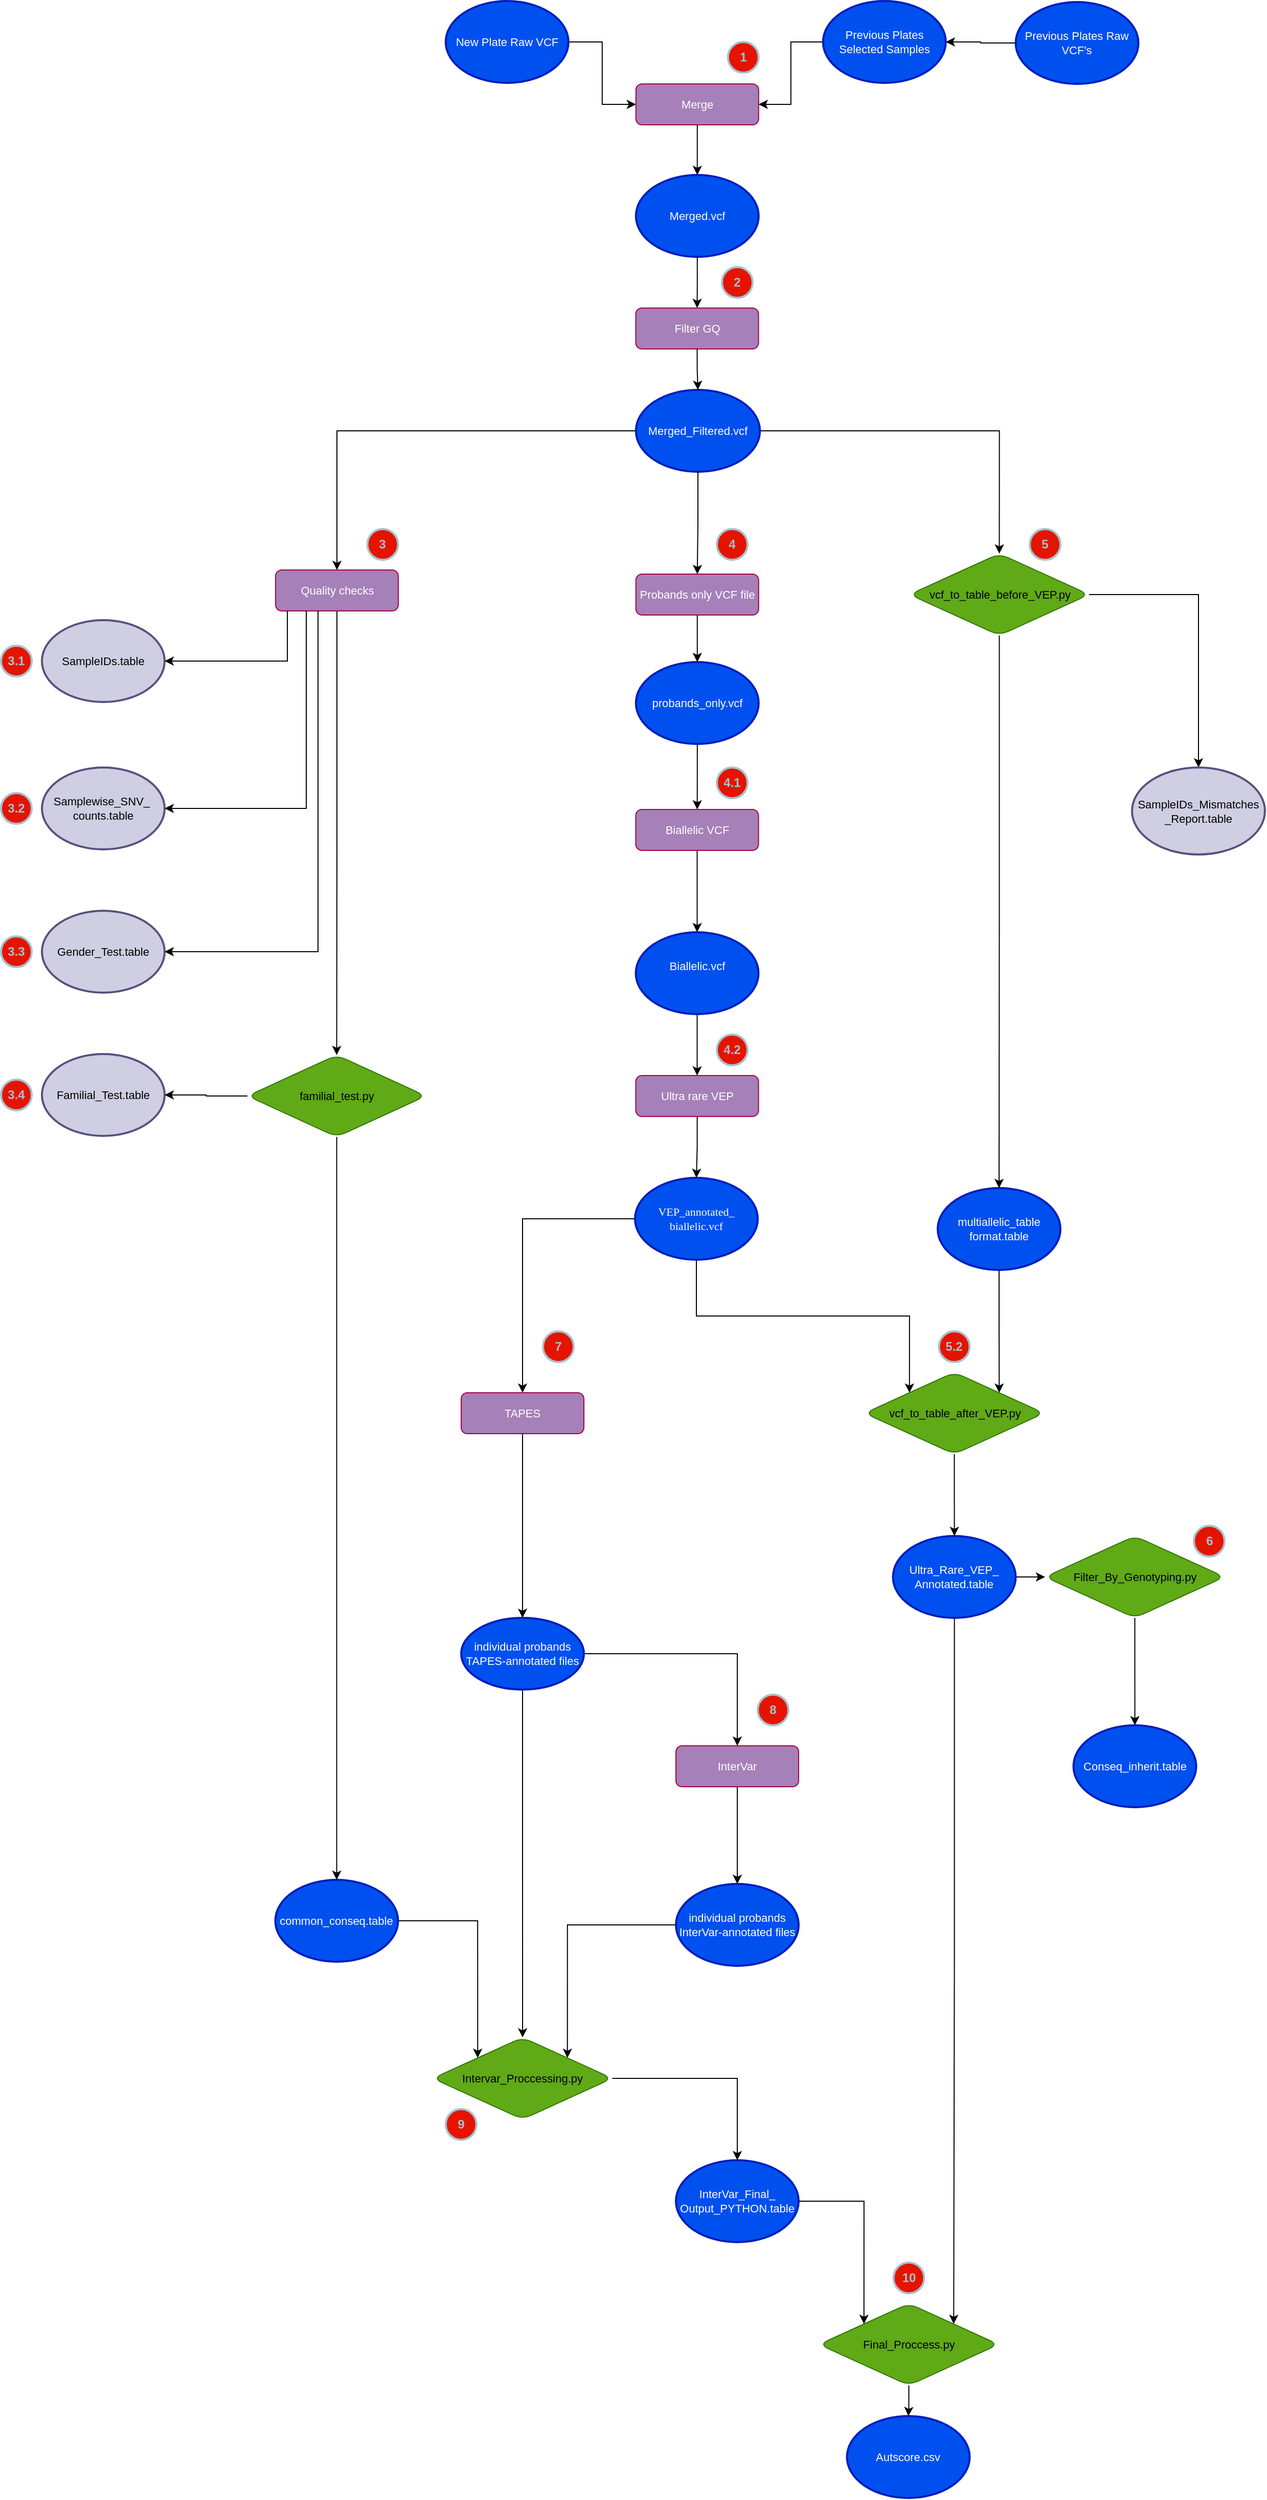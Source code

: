 <mxfile version="24.7.17">
  <diagram id="C5RBs43oDa-KdzZeNtuy" name="Page-1">
    <mxGraphModel dx="2049" dy="3404" grid="1" gridSize="10" guides="1" tooltips="1" connect="1" arrows="1" fold="1" page="1" pageScale="1" pageWidth="827" pageHeight="1169" math="0" shadow="0">
      <root>
        <mxCell id="WIyWlLk6GJQsqaUBKTNV-0" />
        <mxCell id="WIyWlLk6GJQsqaUBKTNV-1" parent="WIyWlLk6GJQsqaUBKTNV-0" />
        <mxCell id="WIyWlLk6GJQsqaUBKTNV-4" value="Yes" style="rounded=0;html=1;jettySize=auto;orthogonalLoop=1;fontSize=11;endArrow=block;endFill=0;endSize=8;strokeWidth=1;shadow=0;labelBackgroundColor=none;edgeStyle=orthogonalEdgeStyle;" parent="WIyWlLk6GJQsqaUBKTNV-1" source="WIyWlLk6GJQsqaUBKTNV-6" edge="1">
          <mxGeometry y="20" relative="1" as="geometry">
            <mxPoint as="offset" />
            <mxPoint x="150" y="290" as="targetPoint" />
          </mxGeometry>
        </mxCell>
        <mxCell id="uwqtbSZyK-Xc3kBq9y_a-36" style="edgeStyle=orthogonalEdgeStyle;rounded=0;orthogonalLoop=1;jettySize=auto;html=1;exitX=0.5;exitY=1;exitDx=0;exitDy=0;" edge="1" parent="WIyWlLk6GJQsqaUBKTNV-1" source="WIyWlLk6GJQsqaUBKTNV-7" target="uwqtbSZyK-Xc3kBq9y_a-23">
          <mxGeometry relative="1" as="geometry" />
        </mxCell>
        <mxCell id="WIyWlLk6GJQsqaUBKTNV-7" value="Merge" style="rounded=1;whiteSpace=wrap;html=1;fontSize=11;glass=0;strokeWidth=1;shadow=0;labelBackgroundColor=none;labelBorderColor=none;fillColor=#A680B8;fontColor=#ffffff;strokeColor=#A50040;" parent="WIyWlLk6GJQsqaUBKTNV-1" vertex="1">
          <mxGeometry x="850.88" y="-2189" width="120" height="40" as="geometry" />
        </mxCell>
        <mxCell id="WIyWlLk6GJQsqaUBKTNV-9" value="Yes" style="edgeStyle=orthogonalEdgeStyle;rounded=0;html=1;jettySize=auto;orthogonalLoop=1;fontSize=11;endArrow=block;endFill=0;endSize=8;strokeWidth=1;shadow=0;labelBackgroundColor=none;" parent="WIyWlLk6GJQsqaUBKTNV-1" source="WIyWlLk6GJQsqaUBKTNV-10" edge="1">
          <mxGeometry y="10" relative="1" as="geometry">
            <mxPoint as="offset" />
            <mxPoint x="80" y="360" as="targetPoint" />
            <Array as="points">
              <mxPoint x="150" y="390" />
              <mxPoint x="80" y="390" />
            </Array>
          </mxGeometry>
        </mxCell>
        <mxCell id="uwqtbSZyK-Xc3kBq9y_a-123" style="edgeStyle=orthogonalEdgeStyle;rounded=0;orthogonalLoop=1;jettySize=auto;html=1;exitX=0.5;exitY=1;exitDx=0;exitDy=0;exitPerimeter=0;entryX=0;entryY=0;entryDx=0;entryDy=0;" edge="1" parent="WIyWlLk6GJQsqaUBKTNV-1" source="uwqtbSZyK-Xc3kBq9y_a-12" target="uwqtbSZyK-Xc3kBq9y_a-79">
          <mxGeometry relative="1" as="geometry" />
        </mxCell>
        <mxCell id="uwqtbSZyK-Xc3kBq9y_a-147" style="edgeStyle=orthogonalEdgeStyle;rounded=0;orthogonalLoop=1;jettySize=auto;html=1;exitX=0;exitY=0.5;exitDx=0;exitDy=0;exitPerimeter=0;" edge="1" parent="WIyWlLk6GJQsqaUBKTNV-1" source="uwqtbSZyK-Xc3kBq9y_a-12" target="uwqtbSZyK-Xc3kBq9y_a-146">
          <mxGeometry relative="1" as="geometry" />
        </mxCell>
        <mxCell id="uwqtbSZyK-Xc3kBq9y_a-12" value="&lt;span style=&quot;font-family: Aptos; white-space-collapse: preserve;&quot;&gt;&lt;font style=&quot;font-size: 11px;&quot;&gt;VEP_annotated_&lt;/font&gt;&lt;/span&gt;&lt;div&gt;&lt;span style=&quot;font-family: Aptos; white-space-collapse: preserve; background-color: initial;&quot;&gt;biallelic.vcf&lt;/span&gt;&lt;/div&gt;" style="strokeWidth=2;html=1;shape=mxgraph.flowchart.start_1;whiteSpace=wrap;fillColor=#0050ef;strokeColor=#001DBC;fillStyle=solid;fontColor=#ffffff;fontSize=11;" vertex="1" parent="WIyWlLk6GJQsqaUBKTNV-1">
          <mxGeometry x="850" y="-1120" width="120" height="80" as="geometry" />
        </mxCell>
        <mxCell id="uwqtbSZyK-Xc3kBq9y_a-90" value="" style="edgeStyle=orthogonalEdgeStyle;rounded=0;orthogonalLoop=1;jettySize=auto;html=1;" edge="1" parent="WIyWlLk6GJQsqaUBKTNV-1" source="uwqtbSZyK-Xc3kBq9y_a-15" target="uwqtbSZyK-Xc3kBq9y_a-88">
          <mxGeometry relative="1" as="geometry" />
        </mxCell>
        <mxCell id="uwqtbSZyK-Xc3kBq9y_a-210" style="edgeStyle=orthogonalEdgeStyle;rounded=0;orthogonalLoop=1;jettySize=auto;html=1;entryX=1;entryY=0;entryDx=0;entryDy=0;" edge="1" parent="WIyWlLk6GJQsqaUBKTNV-1" source="uwqtbSZyK-Xc3kBq9y_a-15" target="uwqtbSZyK-Xc3kBq9y_a-184">
          <mxGeometry relative="1" as="geometry" />
        </mxCell>
        <mxCell id="uwqtbSZyK-Xc3kBq9y_a-15" value="Ultra_Rare_VEP_&lt;div&gt;Annotated.table&lt;/div&gt;" style="strokeWidth=2;html=1;shape=mxgraph.flowchart.start_1;whiteSpace=wrap;fillColor=#0050ef;strokeColor=#001DBC;fillStyle=solid;fontColor=#ffffff;fontSize=11;" vertex="1" parent="WIyWlLk6GJQsqaUBKTNV-1">
          <mxGeometry x="1102.25" y="-770" width="120" height="80" as="geometry" />
        </mxCell>
        <mxCell id="uwqtbSZyK-Xc3kBq9y_a-121" style="edgeStyle=orthogonalEdgeStyle;rounded=0;orthogonalLoop=1;jettySize=auto;html=1;entryX=1;entryY=0;entryDx=0;entryDy=0;" edge="1" parent="WIyWlLk6GJQsqaUBKTNV-1" source="uwqtbSZyK-Xc3kBq9y_a-16" target="uwqtbSZyK-Xc3kBq9y_a-79">
          <mxGeometry relative="1" as="geometry" />
        </mxCell>
        <mxCell id="uwqtbSZyK-Xc3kBq9y_a-16" value="&lt;span data-lucid-content=&quot;{&amp;quot;t&amp;quot;:&amp;quot;multiallelic table format.table&amp;quot;,&amp;quot;m&amp;quot;:[{&amp;quot;s&amp;quot;:0,&amp;quot;n&amp;quot;:&amp;quot;a&amp;quot;,&amp;quot;v&amp;quot;:&amp;quot;center&amp;quot;},{&amp;quot;s&amp;quot;:15,&amp;quot;n&amp;quot;:&amp;quot;c&amp;quot;,&amp;quot;v&amp;quot;:&amp;quot;000000&amp;quot;,&amp;quot;e&amp;quot;:31},{&amp;quot;s&amp;quot;:0,&amp;quot;n&amp;quot;:&amp;quot;s&amp;quot;,&amp;quot;v&amp;quot;:24.667,&amp;quot;e&amp;quot;:31},{&amp;quot;s&amp;quot;:0,&amp;quot;n&amp;quot;:&amp;quot;fc&amp;quot;,&amp;quot;v&amp;quot;:&amp;quot;Regular&amp;quot;,&amp;quot;e&amp;quot;:31},{&amp;quot;s&amp;quot;:0,&amp;quot;n&amp;quot;:&amp;quot;fid&amp;quot;,&amp;quot;v&amp;quot;:2,&amp;quot;e&amp;quot;:31},{&amp;quot;s&amp;quot;:19,&amp;quot;n&amp;quot;:&amp;quot;lk&amp;quot;,&amp;quot;v&amp;quot;:[{&amp;quot;tp&amp;quot;:&amp;quot;ext&amp;quot;,&amp;quot;url&amp;quot;:&amp;quot;http://format.tzble&amp;quot;}],&amp;quot;e&amp;quot;:31}]}&quot; data-lucid-type=&quot;application/vnd.lucid.text&quot;&gt;&lt;span style=&quot;&quot;&gt;multiallelic_table &lt;/span&gt;&lt;span style=&quot;&quot;&gt;format.table&lt;/span&gt;&lt;/span&gt;" style="strokeWidth=2;html=1;shape=mxgraph.flowchart.start_1;whiteSpace=wrap;fillColor=#0050ef;strokeColor=#001DBC;fillStyle=solid;fontColor=#ffffff;fontSize=11;" vertex="1" parent="WIyWlLk6GJQsqaUBKTNV-1">
          <mxGeometry x="1146" y="-1110" width="120" height="80" as="geometry" />
        </mxCell>
        <mxCell id="uwqtbSZyK-Xc3kBq9y_a-133" value="" style="edgeStyle=orthogonalEdgeStyle;rounded=0;orthogonalLoop=1;jettySize=auto;html=1;" edge="1" parent="WIyWlLk6GJQsqaUBKTNV-1" source="uwqtbSZyK-Xc3kBq9y_a-17" target="uwqtbSZyK-Xc3kBq9y_a-132">
          <mxGeometry relative="1" as="geometry" />
        </mxCell>
        <mxCell id="uwqtbSZyK-Xc3kBq9y_a-17" value="&lt;span data-lucid-type=&quot;application/vnd.lucid.text&quot; data-lucid-content=&quot;{&amp;quot;t&amp;quot;:&amp;quot;Previous Plates Raw VCF&#39;s&amp;quot;,&amp;quot;m&amp;quot;:[{&amp;quot;s&amp;quot;:0,&amp;quot;n&amp;quot;:&amp;quot;fc&amp;quot;,&amp;quot;v&amp;quot;:&amp;quot;Regular&amp;quot;,&amp;quot;e&amp;quot;:25},{&amp;quot;s&amp;quot;:0,&amp;quot;n&amp;quot;:&amp;quot;fid&amp;quot;,&amp;quot;v&amp;quot;:2,&amp;quot;e&amp;quot;:25},{&amp;quot;s&amp;quot;:0,&amp;quot;n&amp;quot;:&amp;quot;s&amp;quot;,&amp;quot;v&amp;quot;:24.667,&amp;quot;e&amp;quot;:25}]}&quot; style=&quot;font-size: 11px;&quot;&gt;&lt;span style=&quot;font-size: 11px;&quot;&gt;probands_only.vcf&lt;/span&gt;&lt;/span&gt;" style="strokeWidth=2;html=1;shape=mxgraph.flowchart.start_1;whiteSpace=wrap;fillColor=#0050ef;strokeColor=#001DBC;fillStyle=solid;fontColor=#ffffff;fontSize=11;" vertex="1" parent="WIyWlLk6GJQsqaUBKTNV-1">
          <mxGeometry x="850.88" y="-1624" width="120" height="80" as="geometry" />
        </mxCell>
        <mxCell id="uwqtbSZyK-Xc3kBq9y_a-166" style="edgeStyle=orthogonalEdgeStyle;rounded=0;orthogonalLoop=1;jettySize=auto;html=1;entryX=0;entryY=0;entryDx=0;entryDy=0;" edge="1" parent="WIyWlLk6GJQsqaUBKTNV-1" source="uwqtbSZyK-Xc3kBq9y_a-18" target="uwqtbSZyK-Xc3kBq9y_a-154">
          <mxGeometry relative="1" as="geometry" />
        </mxCell>
        <mxCell id="uwqtbSZyK-Xc3kBq9y_a-18" value="&lt;span data-lucid-type=&quot;application/vnd.lucid.text&quot; data-lucid-content=&quot;{&amp;quot;t&amp;quot;:&amp;quot;common_conseq.table&amp;quot;,&amp;quot;m&amp;quot;:[{&amp;quot;s&amp;quot;:0,&amp;quot;n&amp;quot;:&amp;quot;a&amp;quot;,&amp;quot;v&amp;quot;:&amp;quot;center&amp;quot;},{&amp;quot;s&amp;quot;:0,&amp;quot;n&amp;quot;:&amp;quot;fsp&amp;quot;,&amp;quot;v&amp;quot;:&amp;quot;ss_presetShapeStyle1_textStyle&amp;quot;,&amp;quot;e&amp;quot;:19},{&amp;quot;s&amp;quot;:0,&amp;quot;n&amp;quot;:&amp;quot;fsp2&amp;quot;,&amp;quot;v&amp;quot;:&amp;quot;ss_presetShapeStyle1_textStyle&amp;quot;,&amp;quot;e&amp;quot;:19},{&amp;quot;s&amp;quot;:0,&amp;quot;n&amp;quot;:&amp;quot;c&amp;quot;,&amp;quot;v&amp;quot;:&amp;quot;#000000ff&amp;quot;,&amp;quot;e&amp;quot;:19},{&amp;quot;s&amp;quot;:0,&amp;quot;n&amp;quot;:&amp;quot;s&amp;quot;,&amp;quot;v&amp;quot;:24.444,&amp;quot;e&amp;quot;:19}]}&quot;&gt;&lt;span style=&quot;&quot;&gt;common_conseq.table&lt;/span&gt;&lt;/span&gt;" style="strokeWidth=2;html=1;shape=mxgraph.flowchart.start_1;whiteSpace=wrap;fillColor=#0050ef;strokeColor=#001DBC;fillStyle=solid;fontColor=#FFFFFF;fontSize=11;" vertex="1" parent="WIyWlLk6GJQsqaUBKTNV-1">
          <mxGeometry x="498.25" y="-434" width="120" height="80" as="geometry" />
        </mxCell>
        <mxCell id="uwqtbSZyK-Xc3kBq9y_a-19" value="&lt;span data-lucid-content=&quot;{&amp;quot;t&amp;quot;:&amp;quot;Familial_Test.table&amp;quot;,&amp;quot;m&amp;quot;:[{&amp;quot;s&amp;quot;:0,&amp;quot;n&amp;quot;:&amp;quot;fc&amp;quot;,&amp;quot;v&amp;quot;:&amp;quot;Regular&amp;quot;,&amp;quot;e&amp;quot;:19},{&amp;quot;s&amp;quot;:0,&amp;quot;n&amp;quot;:&amp;quot;fid&amp;quot;,&amp;quot;v&amp;quot;:2,&amp;quot;e&amp;quot;:19},{&amp;quot;s&amp;quot;:0,&amp;quot;n&amp;quot;:&amp;quot;s&amp;quot;,&amp;quot;v&amp;quot;:24.667,&amp;quot;e&amp;quot;:19},{&amp;quot;s&amp;quot;:9,&amp;quot;n&amp;quot;:&amp;quot;lk&amp;quot;,&amp;quot;v&amp;quot;:[{&amp;quot;tp&amp;quot;:&amp;quot;ext&amp;quot;,&amp;quot;url&amp;quot;:&amp;quot;http://Test.table&amp;quot;}],&amp;quot;e&amp;quot;:19}]}&quot; data-lucid-type=&quot;application/vnd.lucid.text&quot;&gt;&lt;span style=&quot;&quot;&gt;Familial_&lt;/span&gt;&lt;span style=&quot;&quot;&gt;Test.table&lt;/span&gt;&lt;/span&gt;" style="strokeWidth=2;html=1;shape=mxgraph.flowchart.start_1;whiteSpace=wrap;fillColor=#d0cee2;fillStyle=solid;fontSize=11;strokeColor=#56517e;" vertex="1" parent="WIyWlLk6GJQsqaUBKTNV-1">
          <mxGeometry x="270" y="-1241" width="120" height="80" as="geometry" />
        </mxCell>
        <mxCell id="uwqtbSZyK-Xc3kBq9y_a-20" value="&lt;span data-lucid-content=&quot;{&amp;quot;t&amp;quot;:&amp;quot;Gender_Test.table&amp;quot;,&amp;quot;m&amp;quot;:[{&amp;quot;s&amp;quot;:0,&amp;quot;n&amp;quot;:&amp;quot;fc&amp;quot;,&amp;quot;v&amp;quot;:&amp;quot;Regular&amp;quot;,&amp;quot;e&amp;quot;:17},{&amp;quot;s&amp;quot;:0,&amp;quot;n&amp;quot;:&amp;quot;fid&amp;quot;,&amp;quot;v&amp;quot;:2,&amp;quot;e&amp;quot;:17},{&amp;quot;s&amp;quot;:0,&amp;quot;n&amp;quot;:&amp;quot;s&amp;quot;,&amp;quot;v&amp;quot;:24.667,&amp;quot;e&amp;quot;:17},{&amp;quot;s&amp;quot;:7,&amp;quot;n&amp;quot;:&amp;quot;lk&amp;quot;,&amp;quot;v&amp;quot;:[{&amp;quot;tp&amp;quot;:&amp;quot;ext&amp;quot;,&amp;quot;url&amp;quot;:&amp;quot;http://Test.table&amp;quot;}],&amp;quot;e&amp;quot;:17}]}&quot; data-lucid-type=&quot;application/vnd.lucid.text&quot;&gt;&lt;span style=&quot;&quot;&gt;Gender_&lt;/span&gt;&lt;span style=&quot;&quot;&gt;Test.table&lt;/span&gt;&lt;/span&gt;" style="strokeWidth=2;html=1;shape=mxgraph.flowchart.start_1;whiteSpace=wrap;fillColor=#d0cee2;fillStyle=solid;fontSize=11;strokeColor=#56517e;" vertex="1" parent="WIyWlLk6GJQsqaUBKTNV-1">
          <mxGeometry x="270" y="-1381" width="120" height="80" as="geometry" />
        </mxCell>
        <mxCell id="uwqtbSZyK-Xc3kBq9y_a-21" value="&lt;span data-lucid-content=&quot;{&amp;quot;t&amp;quot;:&amp;quot;Samplewise_SNV_ counts.table&amp;quot;,&amp;quot;m&amp;quot;:[{&amp;quot;s&amp;quot;:0,&amp;quot;n&amp;quot;:&amp;quot;fc&amp;quot;,&amp;quot;v&amp;quot;:&amp;quot;Regular&amp;quot;,&amp;quot;e&amp;quot;:28},{&amp;quot;s&amp;quot;:0,&amp;quot;n&amp;quot;:&amp;quot;fid&amp;quot;,&amp;quot;v&amp;quot;:2,&amp;quot;e&amp;quot;:28},{&amp;quot;s&amp;quot;:0,&amp;quot;n&amp;quot;:&amp;quot;s&amp;quot;,&amp;quot;v&amp;quot;:24.667,&amp;quot;e&amp;quot;:28}]}&quot; data-lucid-type=&quot;application/vnd.lucid.text&quot;&gt;&lt;span style=&quot;&quot;&gt;Samplewise_SNV_ counts.table&lt;/span&gt;&lt;/span&gt;" style="strokeWidth=2;html=1;shape=mxgraph.flowchart.start_1;whiteSpace=wrap;fillColor=#d0cee2;fillStyle=solid;fontSize=11;strokeColor=#56517e;" vertex="1" parent="WIyWlLk6GJQsqaUBKTNV-1">
          <mxGeometry x="270" y="-1521" width="120" height="80" as="geometry" />
        </mxCell>
        <mxCell id="uwqtbSZyK-Xc3kBq9y_a-22" value="&lt;span data-lucid-content=&quot;{&amp;quot;t&amp;quot;:&amp;quot;SampleIDs.table&amp;quot;,&amp;quot;m&amp;quot;:[{&amp;quot;s&amp;quot;:0,&amp;quot;n&amp;quot;:&amp;quot;fc&amp;quot;,&amp;quot;v&amp;quot;:&amp;quot;Regular&amp;quot;,&amp;quot;e&amp;quot;:15},{&amp;quot;s&amp;quot;:0,&amp;quot;n&amp;quot;:&amp;quot;fid&amp;quot;,&amp;quot;v&amp;quot;:2,&amp;quot;e&amp;quot;:15},{&amp;quot;s&amp;quot;:0,&amp;quot;n&amp;quot;:&amp;quot;s&amp;quot;,&amp;quot;v&amp;quot;:24.667,&amp;quot;e&amp;quot;:15},{&amp;quot;s&amp;quot;:0,&amp;quot;n&amp;quot;:&amp;quot;lk&amp;quot;,&amp;quot;v&amp;quot;:[{&amp;quot;tp&amp;quot;:&amp;quot;ext&amp;quot;,&amp;quot;url&amp;quot;:&amp;quot;http://SampleIDs.table&amp;quot;}],&amp;quot;e&amp;quot;:15}]}&quot; data-lucid-type=&quot;application/vnd.lucid.text&quot;&gt;&lt;span style=&quot;&quot;&gt;SampleIDs.table&lt;/span&gt;&lt;/span&gt;" style="strokeWidth=2;html=1;shape=mxgraph.flowchart.start_1;whiteSpace=wrap;fillColor=#d0cee2;fillStyle=solid;fontSize=11;strokeColor=#56517e;" vertex="1" parent="WIyWlLk6GJQsqaUBKTNV-1">
          <mxGeometry x="270" y="-1665" width="120" height="80" as="geometry" />
        </mxCell>
        <mxCell id="uwqtbSZyK-Xc3kBq9y_a-38" style="edgeStyle=orthogonalEdgeStyle;rounded=0;orthogonalLoop=1;jettySize=auto;html=1;exitX=0.5;exitY=1;exitDx=0;exitDy=0;exitPerimeter=0;entryX=0.5;entryY=0;entryDx=0;entryDy=0;" edge="1" parent="WIyWlLk6GJQsqaUBKTNV-1" source="uwqtbSZyK-Xc3kBq9y_a-23" target="uwqtbSZyK-Xc3kBq9y_a-37">
          <mxGeometry relative="1" as="geometry" />
        </mxCell>
        <mxCell id="uwqtbSZyK-Xc3kBq9y_a-23" value="&lt;span data-lucid-content=&quot;{&amp;quot;t&amp;quot;:&amp;quot;Merged.vcf&amp;quot;,&amp;quot;m&amp;quot;:[{&amp;quot;s&amp;quot;:0,&amp;quot;n&amp;quot;:&amp;quot;fc&amp;quot;,&amp;quot;v&amp;quot;:&amp;quot;Regular&amp;quot;,&amp;quot;e&amp;quot;:10},{&amp;quot;s&amp;quot;:0,&amp;quot;n&amp;quot;:&amp;quot;fid&amp;quot;,&amp;quot;v&amp;quot;:2,&amp;quot;e&amp;quot;:10},{&amp;quot;s&amp;quot;:0,&amp;quot;n&amp;quot;:&amp;quot;s&amp;quot;,&amp;quot;v&amp;quot;:24.667,&amp;quot;e&amp;quot;:10}]}&quot; data-lucid-type=&quot;application/vnd.lucid.text&quot;&gt;&lt;span style=&quot;&quot;&gt;Merged.vcf&lt;/span&gt;&lt;/span&gt;" style="strokeWidth=2;html=1;shape=mxgraph.flowchart.start_1;whiteSpace=wrap;fillColor=#0050ef;strokeColor=#001DBC;fillStyle=solid;fontColor=#ffffff;fontSize=11;" vertex="1" parent="WIyWlLk6GJQsqaUBKTNV-1">
          <mxGeometry x="850.88" y="-2100" width="120" height="80" as="geometry" />
        </mxCell>
        <mxCell id="uwqtbSZyK-Xc3kBq9y_a-34" style="edgeStyle=orthogonalEdgeStyle;rounded=0;orthogonalLoop=1;jettySize=auto;html=1;exitX=1;exitY=0.5;exitDx=0;exitDy=0;exitPerimeter=0;entryX=0;entryY=0.5;entryDx=0;entryDy=0;" edge="1" parent="WIyWlLk6GJQsqaUBKTNV-1" source="uwqtbSZyK-Xc3kBq9y_a-24" target="WIyWlLk6GJQsqaUBKTNV-7">
          <mxGeometry relative="1" as="geometry" />
        </mxCell>
        <mxCell id="uwqtbSZyK-Xc3kBq9y_a-24" value="&lt;span data-lucid-type=&quot;application/vnd.lucid.text&quot; data-lucid-content=&quot;{&amp;quot;t&amp;quot;:&amp;quot;Previous Plates Raw VCF&#39;s&amp;quot;,&amp;quot;m&amp;quot;:[{&amp;quot;s&amp;quot;:0,&amp;quot;n&amp;quot;:&amp;quot;fc&amp;quot;,&amp;quot;v&amp;quot;:&amp;quot;Regular&amp;quot;,&amp;quot;e&amp;quot;:25},{&amp;quot;s&amp;quot;:0,&amp;quot;n&amp;quot;:&amp;quot;fid&amp;quot;,&amp;quot;v&amp;quot;:2,&amp;quot;e&amp;quot;:25},{&amp;quot;s&amp;quot;:0,&amp;quot;n&amp;quot;:&amp;quot;s&amp;quot;,&amp;quot;v&amp;quot;:24.667,&amp;quot;e&amp;quot;:25}]}&quot; style=&quot;font-size: 11px;&quot;&gt;&lt;span style=&quot;font-size: 11px;&quot;&gt;New Plate Raw VCF&lt;/span&gt;&lt;/span&gt;" style="strokeWidth=2;html=1;shape=mxgraph.flowchart.start_1;whiteSpace=wrap;fillColor=#0050ef;strokeColor=#001DBC;fillStyle=solid;fontColor=#ffffff;fontSize=11;" vertex="1" parent="WIyWlLk6GJQsqaUBKTNV-1">
          <mxGeometry x="664.88" y="-2270" width="120" height="80" as="geometry" />
        </mxCell>
        <mxCell id="uwqtbSZyK-Xc3kBq9y_a-35" style="edgeStyle=orthogonalEdgeStyle;rounded=0;orthogonalLoop=1;jettySize=auto;html=1;exitX=0;exitY=0.5;exitDx=0;exitDy=0;exitPerimeter=0;entryX=1;entryY=0.5;entryDx=0;entryDy=0;" edge="1" parent="WIyWlLk6GJQsqaUBKTNV-1" source="uwqtbSZyK-Xc3kBq9y_a-25" target="WIyWlLk6GJQsqaUBKTNV-7">
          <mxGeometry relative="1" as="geometry" />
        </mxCell>
        <mxCell id="uwqtbSZyK-Xc3kBq9y_a-25" value="&lt;span data-lucid-content=&quot;{&amp;quot;t&amp;quot;:&amp;quot;Previous Plates Selected Samples&amp;quot;,&amp;quot;m&amp;quot;:[{&amp;quot;s&amp;quot;:0,&amp;quot;n&amp;quot;:&amp;quot;fc&amp;quot;,&amp;quot;v&amp;quot;:&amp;quot;Regular&amp;quot;,&amp;quot;e&amp;quot;:32},{&amp;quot;s&amp;quot;:0,&amp;quot;n&amp;quot;:&amp;quot;fid&amp;quot;,&amp;quot;v&amp;quot;:2,&amp;quot;e&amp;quot;:32},{&amp;quot;s&amp;quot;:0,&amp;quot;n&amp;quot;:&amp;quot;s&amp;quot;,&amp;quot;v&amp;quot;:24.667,&amp;quot;e&amp;quot;:32}]}&quot; data-lucid-type=&quot;application/vnd.lucid.text&quot;&gt;&lt;font style=&quot;font-size: 11px;&quot;&gt;Previous Plates Selected Samples&lt;/font&gt;&lt;/span&gt;" style="strokeWidth=2;html=1;shape=mxgraph.flowchart.start_1;whiteSpace=wrap;fillColor=#0050ef;strokeColor=#001DBC;fillStyle=solid;fontColor=#ffffff;fontSize=11;" vertex="1" parent="WIyWlLk6GJQsqaUBKTNV-1">
          <mxGeometry x="1033.88" y="-2270" width="120" height="80" as="geometry" />
        </mxCell>
        <mxCell id="uwqtbSZyK-Xc3kBq9y_a-26" value="&lt;span data-lucid-type=&quot;application/vnd.lucid.text&quot; data-lucid-content=&quot;{&amp;quot;t&amp;quot;:&amp;quot;Previous Plates Raw VCF&#39;s&amp;quot;,&amp;quot;m&amp;quot;:[{&amp;quot;s&amp;quot;:0,&amp;quot;n&amp;quot;:&amp;quot;fc&amp;quot;,&amp;quot;v&amp;quot;:&amp;quot;Regular&amp;quot;,&amp;quot;e&amp;quot;:25},{&amp;quot;s&amp;quot;:0,&amp;quot;n&amp;quot;:&amp;quot;fid&amp;quot;,&amp;quot;v&amp;quot;:2,&amp;quot;e&amp;quot;:25},{&amp;quot;s&amp;quot;:0,&amp;quot;n&amp;quot;:&amp;quot;s&amp;quot;,&amp;quot;v&amp;quot;:24.667,&amp;quot;e&amp;quot;:25}]}&quot; style=&quot;font-size: 11px;&quot;&gt;&lt;span style=&quot;font-size: 11px;&quot;&gt;Previous Plates Raw VCF&#39;s&lt;/span&gt;&lt;/span&gt;" style="strokeWidth=2;html=1;shape=mxgraph.flowchart.start_1;whiteSpace=wrap;fillColor=#0050ef;strokeColor=#001DBC;fillStyle=solid;fontColor=#ffffff;fontSize=11;" vertex="1" parent="WIyWlLk6GJQsqaUBKTNV-1">
          <mxGeometry x="1222.25" y="-2269" width="120" height="80" as="geometry" />
        </mxCell>
        <mxCell id="uwqtbSZyK-Xc3kBq9y_a-37" value="Filter GQ" style="rounded=1;whiteSpace=wrap;html=1;fontSize=11;glass=0;strokeWidth=1;shadow=0;labelBackgroundColor=none;labelBorderColor=none;fillColor=#A680B8;fontColor=#ffffff;strokeColor=#A50040;" vertex="1" parent="WIyWlLk6GJQsqaUBKTNV-1">
          <mxGeometry x="850.75" y="-1970" width="120" height="40" as="geometry" />
        </mxCell>
        <mxCell id="uwqtbSZyK-Xc3kBq9y_a-117" style="edgeStyle=orthogonalEdgeStyle;rounded=0;orthogonalLoop=1;jettySize=auto;html=1;entryX=0.5;entryY=0;entryDx=0;entryDy=0;" edge="1" parent="WIyWlLk6GJQsqaUBKTNV-1" source="uwqtbSZyK-Xc3kBq9y_a-39" target="uwqtbSZyK-Xc3kBq9y_a-72">
          <mxGeometry relative="1" as="geometry" />
        </mxCell>
        <mxCell id="uwqtbSZyK-Xc3kBq9y_a-161" style="edgeStyle=orthogonalEdgeStyle;rounded=0;orthogonalLoop=1;jettySize=auto;html=1;entryX=0.5;entryY=0;entryDx=0;entryDy=0;exitX=0;exitY=0.5;exitDx=0;exitDy=0;exitPerimeter=0;" edge="1" parent="WIyWlLk6GJQsqaUBKTNV-1" source="uwqtbSZyK-Xc3kBq9y_a-39" target="uwqtbSZyK-Xc3kBq9y_a-43">
          <mxGeometry relative="1" as="geometry">
            <mxPoint x="850" y="-1860" as="sourcePoint" />
          </mxGeometry>
        </mxCell>
        <mxCell id="uwqtbSZyK-Xc3kBq9y_a-39" value="&lt;span data-lucid-content=&quot;{&amp;quot;t&amp;quot;:&amp;quot;Merged.vcf&amp;quot;,&amp;quot;m&amp;quot;:[{&amp;quot;s&amp;quot;:0,&amp;quot;n&amp;quot;:&amp;quot;fc&amp;quot;,&amp;quot;v&amp;quot;:&amp;quot;Regular&amp;quot;,&amp;quot;e&amp;quot;:10},{&amp;quot;s&amp;quot;:0,&amp;quot;n&amp;quot;:&amp;quot;fid&amp;quot;,&amp;quot;v&amp;quot;:2,&amp;quot;e&amp;quot;:10},{&amp;quot;s&amp;quot;:0,&amp;quot;n&amp;quot;:&amp;quot;s&amp;quot;,&amp;quot;v&amp;quot;:24.667,&amp;quot;e&amp;quot;:10}]}&quot; data-lucid-type=&quot;application/vnd.lucid.text&quot;&gt;&lt;span style=&quot;&quot;&gt;Merged_Filtered.vcf&lt;/span&gt;&lt;/span&gt;" style="strokeWidth=2;html=1;shape=mxgraph.flowchart.start_1;whiteSpace=wrap;fillColor=#0050ef;strokeColor=#001DBC;fillStyle=solid;fontColor=#ffffff;fontSize=11;" vertex="1" parent="WIyWlLk6GJQsqaUBKTNV-1">
          <mxGeometry x="850.88" y="-1890" width="121.25" height="80" as="geometry" />
        </mxCell>
        <mxCell id="uwqtbSZyK-Xc3kBq9y_a-40" style="edgeStyle=orthogonalEdgeStyle;rounded=0;orthogonalLoop=1;jettySize=auto;html=1;exitX=0.5;exitY=1;exitDx=0;exitDy=0;entryX=0.5;entryY=0;entryDx=0;entryDy=0;entryPerimeter=0;" edge="1" parent="WIyWlLk6GJQsqaUBKTNV-1" source="uwqtbSZyK-Xc3kBq9y_a-37" target="uwqtbSZyK-Xc3kBq9y_a-39">
          <mxGeometry relative="1" as="geometry" />
        </mxCell>
        <mxCell id="uwqtbSZyK-Xc3kBq9y_a-135" value="" style="edgeStyle=orthogonalEdgeStyle;rounded=0;orthogonalLoop=1;jettySize=auto;html=1;" edge="1" parent="WIyWlLk6GJQsqaUBKTNV-1" source="uwqtbSZyK-Xc3kBq9y_a-42" target="uwqtbSZyK-Xc3kBq9y_a-17">
          <mxGeometry relative="1" as="geometry" />
        </mxCell>
        <mxCell id="uwqtbSZyK-Xc3kBq9y_a-42" value="&lt;span data-lucid-content=&quot;{&amp;quot;t&amp;quot;:&amp;quot;Probands only VCF file&amp;quot;,&amp;quot;m&amp;quot;:[{&amp;quot;s&amp;quot;:0,&amp;quot;n&amp;quot;:&amp;quot;s&amp;quot;,&amp;quot;v&amp;quot;:24.667,&amp;quot;e&amp;quot;:22},{&amp;quot;s&amp;quot;:0,&amp;quot;n&amp;quot;:&amp;quot;fc&amp;quot;,&amp;quot;v&amp;quot;:&amp;quot;Regular&amp;quot;,&amp;quot;e&amp;quot;:22},{&amp;quot;s&amp;quot;:0,&amp;quot;n&amp;quot;:&amp;quot;fid&amp;quot;,&amp;quot;v&amp;quot;:2,&amp;quot;e&amp;quot;:22}]}&quot; data-lucid-type=&quot;application/vnd.lucid.text&quot;&gt;&lt;span style=&quot;&quot;&gt;Probands only VCF file&lt;/span&gt;&lt;/span&gt;" style="rounded=1;whiteSpace=wrap;html=1;fontSize=11;glass=0;strokeWidth=1;shadow=0;labelBackgroundColor=none;labelBorderColor=none;fillColor=#A680B8;fontColor=#ffffff;strokeColor=#A50040;" vertex="1" parent="WIyWlLk6GJQsqaUBKTNV-1">
          <mxGeometry x="850.88" y="-1710" width="120" height="40" as="geometry" />
        </mxCell>
        <mxCell id="uwqtbSZyK-Xc3kBq9y_a-52" value="" style="edgeStyle=orthogonalEdgeStyle;rounded=0;orthogonalLoop=1;jettySize=auto;html=1;entryX=0.5;entryY=0;entryDx=0;entryDy=0;" edge="1" parent="WIyWlLk6GJQsqaUBKTNV-1" source="uwqtbSZyK-Xc3kBq9y_a-43" target="uwqtbSZyK-Xc3kBq9y_a-51">
          <mxGeometry relative="1" as="geometry">
            <mxPoint x="558.25" y="-1624" as="targetPoint" />
          </mxGeometry>
        </mxCell>
        <mxCell id="uwqtbSZyK-Xc3kBq9y_a-43" value="&lt;span data-lucid-content=&quot;{&amp;quot;t&amp;quot;:&amp;quot;Quality checks&amp;quot;,&amp;quot;m&amp;quot;:[{&amp;quot;s&amp;quot;:0,&amp;quot;n&amp;quot;:&amp;quot;fc&amp;quot;,&amp;quot;v&amp;quot;:&amp;quot;Regular&amp;quot;,&amp;quot;e&amp;quot;:14},{&amp;quot;s&amp;quot;:0,&amp;quot;n&amp;quot;:&amp;quot;fid&amp;quot;,&amp;quot;v&amp;quot;:2,&amp;quot;e&amp;quot;:14},{&amp;quot;s&amp;quot;:0,&amp;quot;n&amp;quot;:&amp;quot;s&amp;quot;,&amp;quot;v&amp;quot;:24.667,&amp;quot;e&amp;quot;:14}]}&quot; data-lucid-type=&quot;application/vnd.lucid.text&quot;&gt;&lt;font style=&quot;font-size: 11px;&quot;&gt;Quality checks&lt;/font&gt;&lt;/span&gt;" style="rounded=1;whiteSpace=wrap;html=1;fontSize=11;glass=0;strokeWidth=1;shadow=0;labelBackgroundColor=none;labelBorderColor=none;fillColor=#A680B8;fontColor=#ffffff;strokeColor=#A50040;" vertex="1" parent="WIyWlLk6GJQsqaUBKTNV-1">
          <mxGeometry x="498.5" y="-1714" width="120" height="40" as="geometry" />
        </mxCell>
        <mxCell id="uwqtbSZyK-Xc3kBq9y_a-70" style="edgeStyle=orthogonalEdgeStyle;rounded=0;orthogonalLoop=1;jettySize=auto;html=1;exitX=0.5;exitY=1;exitDx=0;exitDy=0;entryX=0.5;entryY=0;entryDx=0;entryDy=0;entryPerimeter=0;" edge="1" parent="WIyWlLk6GJQsqaUBKTNV-1" source="uwqtbSZyK-Xc3kBq9y_a-51" target="uwqtbSZyK-Xc3kBq9y_a-18">
          <mxGeometry relative="1" as="geometry">
            <mxPoint x="558.25" y="-1544" as="sourcePoint" />
          </mxGeometry>
        </mxCell>
        <mxCell id="uwqtbSZyK-Xc3kBq9y_a-103" value="" style="edgeStyle=orthogonalEdgeStyle;rounded=0;orthogonalLoop=1;jettySize=auto;html=1;" edge="1" parent="WIyWlLk6GJQsqaUBKTNV-1" source="uwqtbSZyK-Xc3kBq9y_a-72" target="uwqtbSZyK-Xc3kBq9y_a-16">
          <mxGeometry relative="1" as="geometry" />
        </mxCell>
        <mxCell id="uwqtbSZyK-Xc3kBq9y_a-214" style="edgeStyle=orthogonalEdgeStyle;rounded=0;orthogonalLoop=1;jettySize=auto;html=1;" edge="1" parent="WIyWlLk6GJQsqaUBKTNV-1" source="uwqtbSZyK-Xc3kBq9y_a-72" target="uwqtbSZyK-Xc3kBq9y_a-212">
          <mxGeometry relative="1" as="geometry" />
        </mxCell>
        <UserObject label="&lt;span data-lucid-content=&quot;{&amp;quot;t&amp;quot;:&amp;quot;vcf_to_table_before_VEP.py&amp;quot;,&amp;quot;m&amp;quot;:[{&amp;quot;s&amp;quot;:0,&amp;quot;n&amp;quot;:&amp;quot;a&amp;quot;,&amp;quot;v&amp;quot;:&amp;quot;center&amp;quot;},{&amp;quot;s&amp;quot;:0,&amp;quot;n&amp;quot;:&amp;quot;s&amp;quot;,&amp;quot;v&amp;quot;:24.444,&amp;quot;e&amp;quot;:26},{&amp;quot;s&amp;quot;:0,&amp;quot;n&amp;quot;:&amp;quot;c&amp;quot;,&amp;quot;v&amp;quot;:&amp;quot;#000000ff&amp;quot;,&amp;quot;e&amp;quot;:26},{&amp;quot;s&amp;quot;:0,&amp;quot;n&amp;quot;:&amp;quot;fsp&amp;quot;,&amp;quot;v&amp;quot;:&amp;quot;ss_presetShapeStyle1_textStyle&amp;quot;,&amp;quot;e&amp;quot;:26},{&amp;quot;s&amp;quot;:0,&amp;quot;n&amp;quot;:&amp;quot;fsp2&amp;quot;,&amp;quot;v&amp;quot;:&amp;quot;ss_presetShapeStyle1_textStyle&amp;quot;,&amp;quot;e&amp;quot;:26}]}&quot; data-lucid-type=&quot;application/vnd.lucid.text&quot;&gt;&lt;span style=&quot;color: rgb(0, 0, 0);&quot;&gt;vcf_to_table_before_VEP.py&lt;/span&gt;&lt;/span&gt;" id="uwqtbSZyK-Xc3kBq9y_a-72">
          <mxCell style="rhombus;whiteSpace=wrap;html=1;fontSize=11;fillColor=#60a917;strokeColor=#2D7600;fontColor=#ffffff;rounded=1;glass=0;strokeWidth=1;shadow=0;labelBackgroundColor=none;labelBorderColor=none;" vertex="1" parent="WIyWlLk6GJQsqaUBKTNV-1">
            <mxGeometry x="1118.5" y="-1730" width="175.5" height="80" as="geometry" />
          </mxCell>
        </UserObject>
        <mxCell id="uwqtbSZyK-Xc3kBq9y_a-119" value="" style="edgeStyle=orthogonalEdgeStyle;rounded=0;orthogonalLoop=1;jettySize=auto;html=1;" edge="1" parent="WIyWlLk6GJQsqaUBKTNV-1" source="uwqtbSZyK-Xc3kBq9y_a-77" target="uwqtbSZyK-Xc3kBq9y_a-12">
          <mxGeometry relative="1" as="geometry" />
        </mxCell>
        <mxCell id="uwqtbSZyK-Xc3kBq9y_a-77" value="&lt;span data-lucid-content=&quot;{&amp;quot;t&amp;quot;:&amp;quot;Ultra rare VEP&amp;quot;,&amp;quot;m&amp;quot;:[{&amp;quot;s&amp;quot;:0,&amp;quot;n&amp;quot;:&amp;quot;s&amp;quot;,&amp;quot;v&amp;quot;:24.444,&amp;quot;e&amp;quot;:14}]}&quot; data-lucid-type=&quot;application/vnd.lucid.text&quot;&gt;&lt;span style=&quot;&quot;&gt;Ultra rare VEP&lt;/span&gt;&lt;/span&gt;" style="rounded=1;whiteSpace=wrap;html=1;fontSize=11;glass=0;strokeWidth=1;shadow=0;labelBackgroundColor=none;labelBorderColor=none;fillColor=#A680B8;fontColor=#ffffff;strokeColor=#A50040;" vertex="1" parent="WIyWlLk6GJQsqaUBKTNV-1">
          <mxGeometry x="850.75" y="-1220" width="120" height="40" as="geometry" />
        </mxCell>
        <mxCell id="uwqtbSZyK-Xc3kBq9y_a-85" value="" style="edgeStyle=orthogonalEdgeStyle;rounded=0;orthogonalLoop=1;jettySize=auto;html=1;" edge="1" parent="WIyWlLk6GJQsqaUBKTNV-1" source="uwqtbSZyK-Xc3kBq9y_a-79" target="uwqtbSZyK-Xc3kBq9y_a-15">
          <mxGeometry relative="1" as="geometry" />
        </mxCell>
        <UserObject label="&lt;span data-lucid-content=&quot;{&amp;quot;t&amp;quot;:&amp;quot;vcf_to_table_before_VEP.py&amp;quot;,&amp;quot;m&amp;quot;:[{&amp;quot;s&amp;quot;:0,&amp;quot;n&amp;quot;:&amp;quot;a&amp;quot;,&amp;quot;v&amp;quot;:&amp;quot;center&amp;quot;},{&amp;quot;s&amp;quot;:0,&amp;quot;n&amp;quot;:&amp;quot;s&amp;quot;,&amp;quot;v&amp;quot;:24.444,&amp;quot;e&amp;quot;:26},{&amp;quot;s&amp;quot;:0,&amp;quot;n&amp;quot;:&amp;quot;c&amp;quot;,&amp;quot;v&amp;quot;:&amp;quot;#000000ff&amp;quot;,&amp;quot;e&amp;quot;:26},{&amp;quot;s&amp;quot;:0,&amp;quot;n&amp;quot;:&amp;quot;fsp&amp;quot;,&amp;quot;v&amp;quot;:&amp;quot;ss_presetShapeStyle1_textStyle&amp;quot;,&amp;quot;e&amp;quot;:26},{&amp;quot;s&amp;quot;:0,&amp;quot;n&amp;quot;:&amp;quot;fsp2&amp;quot;,&amp;quot;v&amp;quot;:&amp;quot;ss_presetShapeStyle1_textStyle&amp;quot;,&amp;quot;e&amp;quot;:26}]}&quot; data-lucid-type=&quot;application/vnd.lucid.text&quot;&gt;&lt;span style=&quot;color: rgb(0, 0, 0);&quot;&gt;vcf_to_table_after_VEP.py&lt;/span&gt;&lt;/span&gt;" id="uwqtbSZyK-Xc3kBq9y_a-79">
          <mxCell style="rhombus;whiteSpace=wrap;html=1;fontSize=11;fillColor=#60a917;strokeColor=#2D7600;fontColor=#ffffff;rounded=1;glass=0;strokeWidth=1;shadow=0;labelBackgroundColor=none;labelBorderColor=none;" vertex="1" parent="WIyWlLk6GJQsqaUBKTNV-1">
            <mxGeometry x="1074.5" y="-930" width="175.5" height="80" as="geometry" />
          </mxCell>
        </UserObject>
        <mxCell id="uwqtbSZyK-Xc3kBq9y_a-92" value="" style="edgeStyle=orthogonalEdgeStyle;rounded=0;orthogonalLoop=1;jettySize=auto;html=1;" edge="1" parent="WIyWlLk6GJQsqaUBKTNV-1" source="uwqtbSZyK-Xc3kBq9y_a-88" target="uwqtbSZyK-Xc3kBq9y_a-91">
          <mxGeometry relative="1" as="geometry" />
        </mxCell>
        <UserObject label="&lt;span data-lucid-content=&quot;{&amp;quot;t&amp;quot;:&amp;quot;vcf_to_table_before_VEP.py&amp;quot;,&amp;quot;m&amp;quot;:[{&amp;quot;s&amp;quot;:0,&amp;quot;n&amp;quot;:&amp;quot;a&amp;quot;,&amp;quot;v&amp;quot;:&amp;quot;center&amp;quot;},{&amp;quot;s&amp;quot;:0,&amp;quot;n&amp;quot;:&amp;quot;s&amp;quot;,&amp;quot;v&amp;quot;:24.444,&amp;quot;e&amp;quot;:26},{&amp;quot;s&amp;quot;:0,&amp;quot;n&amp;quot;:&amp;quot;c&amp;quot;,&amp;quot;v&amp;quot;:&amp;quot;#000000ff&amp;quot;,&amp;quot;e&amp;quot;:26},{&amp;quot;s&amp;quot;:0,&amp;quot;n&amp;quot;:&amp;quot;fsp&amp;quot;,&amp;quot;v&amp;quot;:&amp;quot;ss_presetShapeStyle1_textStyle&amp;quot;,&amp;quot;e&amp;quot;:26},{&amp;quot;s&amp;quot;:0,&amp;quot;n&amp;quot;:&amp;quot;fsp2&amp;quot;,&amp;quot;v&amp;quot;:&amp;quot;ss_presetShapeStyle1_textStyle&amp;quot;,&amp;quot;e&amp;quot;:26}]}&quot; data-lucid-type=&quot;application/vnd.lucid.text&quot;&gt;&lt;span style=&quot;color: rgb(0, 0, 0);&quot;&gt;Filter_By_Genotyping&lt;/span&gt;&lt;/span&gt;&lt;span style=&quot;color: rgb(0, 0, 0); background-color: initial;&quot;&gt;.py&lt;/span&gt;" id="uwqtbSZyK-Xc3kBq9y_a-88">
          <mxCell style="rhombus;whiteSpace=wrap;html=1;fontSize=11;fillColor=#60a917;strokeColor=#2D7600;fontColor=#ffffff;rounded=1;glass=0;strokeWidth=1;shadow=0;labelBackgroundColor=none;labelBorderColor=none;" vertex="1" parent="WIyWlLk6GJQsqaUBKTNV-1">
            <mxGeometry x="1251" y="-770" width="175.5" height="80" as="geometry" />
          </mxCell>
        </UserObject>
        <mxCell id="uwqtbSZyK-Xc3kBq9y_a-91" value="Conseq_inherit.table" style="strokeWidth=2;html=1;shape=mxgraph.flowchart.start_1;whiteSpace=wrap;fillColor=#0050ef;strokeColor=#001DBC;fillStyle=solid;fontColor=#ffffff;fontSize=11;" vertex="1" parent="WIyWlLk6GJQsqaUBKTNV-1">
          <mxGeometry x="1278.75" y="-585" width="120" height="80" as="geometry" />
        </mxCell>
        <mxCell id="uwqtbSZyK-Xc3kBq9y_a-99" style="edgeStyle=orthogonalEdgeStyle;rounded=0;orthogonalLoop=1;jettySize=auto;html=1;exitX=0.5;exitY=1;exitDx=0;exitDy=0;exitPerimeter=0;entryX=0.5;entryY=0;entryDx=0;entryDy=0;" edge="1" parent="WIyWlLk6GJQsqaUBKTNV-1" source="uwqtbSZyK-Xc3kBq9y_a-39" target="uwqtbSZyK-Xc3kBq9y_a-42">
          <mxGeometry relative="1" as="geometry">
            <mxPoint x="1060" y="-1720" as="targetPoint" />
          </mxGeometry>
        </mxCell>
        <mxCell id="uwqtbSZyK-Xc3kBq9y_a-105" value="&lt;font&gt;1&lt;/font&gt;" style="ellipse;whiteSpace=wrap;html=1;aspect=fixed;fillColor=#e51400;fontColor=#A5C3CC;strokeColor=#A5C3CC;fontStyle=1;labelBorderColor=none;strokeWidth=2;" vertex="1" parent="WIyWlLk6GJQsqaUBKTNV-1">
          <mxGeometry x="940.88" y="-2230" width="30" height="30" as="geometry" />
        </mxCell>
        <mxCell id="uwqtbSZyK-Xc3kBq9y_a-106" value="&lt;font&gt;10&lt;/font&gt;" style="ellipse;whiteSpace=wrap;html=1;aspect=fixed;fillColor=#e51400;fontColor=#A5C3CC;strokeColor=#A5C3CC;fontStyle=1;labelBorderColor=none;strokeWidth=2;" vertex="1" parent="WIyWlLk6GJQsqaUBKTNV-1">
          <mxGeometry x="1102.75" y="-60" width="30" height="30" as="geometry" />
        </mxCell>
        <mxCell id="uwqtbSZyK-Xc3kBq9y_a-107" value="&lt;font&gt;9&lt;/font&gt;" style="ellipse;whiteSpace=wrap;html=1;aspect=fixed;fillColor=#e51400;fontColor=#A5C3CC;strokeColor=#A5C3CC;fontStyle=1;labelBorderColor=none;strokeWidth=2;" vertex="1" parent="WIyWlLk6GJQsqaUBKTNV-1">
          <mxGeometry x="664.88" y="-210" width="30" height="30" as="geometry" />
        </mxCell>
        <mxCell id="uwqtbSZyK-Xc3kBq9y_a-108" value="&lt;font&gt;8&lt;/font&gt;" style="ellipse;whiteSpace=wrap;html=1;aspect=fixed;fillColor=#e51400;fontColor=#A5C3CC;strokeColor=#A5C3CC;fontStyle=1;labelBorderColor=none;strokeWidth=2;" vertex="1" parent="WIyWlLk6GJQsqaUBKTNV-1">
          <mxGeometry x="970" y="-615" width="30" height="30" as="geometry" />
        </mxCell>
        <mxCell id="uwqtbSZyK-Xc3kBq9y_a-109" value="&lt;font&gt;7&lt;/font&gt;" style="ellipse;whiteSpace=wrap;html=1;aspect=fixed;fillColor=#e51400;fontColor=#A5C3CC;strokeColor=#A5C3CC;fontStyle=1;labelBorderColor=none;strokeWidth=2;" vertex="1" parent="WIyWlLk6GJQsqaUBKTNV-1">
          <mxGeometry x="760" y="-970" width="30" height="30" as="geometry" />
        </mxCell>
        <mxCell id="uwqtbSZyK-Xc3kBq9y_a-110" value="&lt;font&gt;6&lt;/font&gt;" style="ellipse;whiteSpace=wrap;html=1;aspect=fixed;fillColor=#e51400;fontColor=#A5C3CC;strokeColor=#A5C3CC;fontStyle=1;labelBorderColor=none;strokeWidth=2;" vertex="1" parent="WIyWlLk6GJQsqaUBKTNV-1">
          <mxGeometry x="1396.5" y="-780" width="30" height="30" as="geometry" />
        </mxCell>
        <mxCell id="uwqtbSZyK-Xc3kBq9y_a-111" value="&lt;font&gt;5.2&lt;/font&gt;" style="ellipse;whiteSpace=wrap;html=1;aspect=fixed;fillColor=#e51400;fontColor=#A5C3CC;strokeColor=#A5C3CC;fontStyle=1;labelBorderColor=none;strokeWidth=2;" vertex="1" parent="WIyWlLk6GJQsqaUBKTNV-1">
          <mxGeometry x="1147.25" y="-970" width="30" height="30" as="geometry" />
        </mxCell>
        <mxCell id="uwqtbSZyK-Xc3kBq9y_a-112" value="&lt;font&gt;5&lt;/font&gt;" style="ellipse;whiteSpace=wrap;html=1;aspect=fixed;fillColor=#e51400;fontColor=#A5C3CC;strokeColor=#A5C3CC;fontStyle=1;labelBorderColor=none;strokeWidth=2;" vertex="1" parent="WIyWlLk6GJQsqaUBKTNV-1">
          <mxGeometry x="1236" y="-1754" width="30" height="30" as="geometry" />
        </mxCell>
        <mxCell id="uwqtbSZyK-Xc3kBq9y_a-113" value="&lt;font&gt;4.1&lt;/font&gt;" style="ellipse;whiteSpace=wrap;html=1;aspect=fixed;fillColor=#e51400;fontColor=#A5C3CC;strokeColor=#A5C3CC;fontStyle=1;labelBorderColor=none;strokeWidth=2;" vertex="1" parent="WIyWlLk6GJQsqaUBKTNV-1">
          <mxGeometry x="930" y="-1521" width="30" height="30" as="geometry" />
        </mxCell>
        <mxCell id="uwqtbSZyK-Xc3kBq9y_a-114" value="&lt;font&gt;3&lt;/font&gt;" style="ellipse;whiteSpace=wrap;html=1;aspect=fixed;fillColor=#e51400;fontColor=#A5C3CC;strokeColor=#A5C3CC;fontStyle=1;labelBorderColor=none;strokeWidth=2;" vertex="1" parent="WIyWlLk6GJQsqaUBKTNV-1">
          <mxGeometry x="588.25" y="-1754" width="30" height="30" as="geometry" />
        </mxCell>
        <mxCell id="uwqtbSZyK-Xc3kBq9y_a-115" value="&lt;font&gt;2&lt;/font&gt;" style="ellipse;whiteSpace=wrap;html=1;aspect=fixed;fillColor=#e51400;fontColor=#A5C3CC;strokeColor=#A5C3CC;fontStyle=1;labelBorderColor=none;strokeWidth=2;" vertex="1" parent="WIyWlLk6GJQsqaUBKTNV-1">
          <mxGeometry x="935" y="-2010" width="30" height="30" as="geometry" />
        </mxCell>
        <mxCell id="uwqtbSZyK-Xc3kBq9y_a-116" value="&lt;font&gt;4.2&lt;/font&gt;" style="ellipse;whiteSpace=wrap;html=1;aspect=fixed;fillColor=#e51400;fontColor=#A5C3CC;strokeColor=#A5C3CC;fontStyle=1;labelBorderColor=none;strokeWidth=2;" vertex="1" parent="WIyWlLk6GJQsqaUBKTNV-1">
          <mxGeometry x="930" y="-1260" width="30" height="30" as="geometry" />
        </mxCell>
        <mxCell id="uwqtbSZyK-Xc3kBq9y_a-139" value="" style="edgeStyle=orthogonalEdgeStyle;rounded=0;orthogonalLoop=1;jettySize=auto;html=1;" edge="1" parent="WIyWlLk6GJQsqaUBKTNV-1" source="uwqtbSZyK-Xc3kBq9y_a-132" target="uwqtbSZyK-Xc3kBq9y_a-137">
          <mxGeometry relative="1" as="geometry" />
        </mxCell>
        <mxCell id="uwqtbSZyK-Xc3kBq9y_a-132" value="Biallelic VCF" style="rounded=1;whiteSpace=wrap;html=1;fontSize=11;glass=0;strokeWidth=1;shadow=0;labelBackgroundColor=none;labelBorderColor=none;fillColor=#A680B8;fontColor=#ffffff;strokeColor=#A50040;" vertex="1" parent="WIyWlLk6GJQsqaUBKTNV-1">
          <mxGeometry x="850.75" y="-1480" width="120" height="40" as="geometry" />
        </mxCell>
        <mxCell id="uwqtbSZyK-Xc3kBq9y_a-134" value="&lt;font&gt;4&lt;/font&gt;" style="ellipse;whiteSpace=wrap;html=1;aspect=fixed;fillColor=#e51400;fontColor=#A5C3CC;strokeColor=#A5C3CC;fontStyle=1;labelBorderColor=none;strokeWidth=2;" vertex="1" parent="WIyWlLk6GJQsqaUBKTNV-1">
          <mxGeometry x="930" y="-1754" width="30" height="30" as="geometry" />
        </mxCell>
        <mxCell id="uwqtbSZyK-Xc3kBq9y_a-142" style="edgeStyle=orthogonalEdgeStyle;rounded=0;orthogonalLoop=1;jettySize=auto;html=1;entryX=0.5;entryY=0;entryDx=0;entryDy=0;" edge="1" parent="WIyWlLk6GJQsqaUBKTNV-1" source="uwqtbSZyK-Xc3kBq9y_a-137" target="uwqtbSZyK-Xc3kBq9y_a-77">
          <mxGeometry relative="1" as="geometry" />
        </mxCell>
        <mxCell id="uwqtbSZyK-Xc3kBq9y_a-137" value="&lt;span data-lucid-type=&quot;application/vnd.lucid.text&quot; data-lucid-content=&quot;{&amp;quot;t&amp;quot;:&amp;quot;Previous Plates Raw VCF&#39;s&amp;quot;,&amp;quot;m&amp;quot;:[{&amp;quot;s&amp;quot;:0,&amp;quot;n&amp;quot;:&amp;quot;fc&amp;quot;,&amp;quot;v&amp;quot;:&amp;quot;Regular&amp;quot;,&amp;quot;e&amp;quot;:25},{&amp;quot;s&amp;quot;:0,&amp;quot;n&amp;quot;:&amp;quot;fid&amp;quot;,&amp;quot;v&amp;quot;:2,&amp;quot;e&amp;quot;:25},{&amp;quot;s&amp;quot;:0,&amp;quot;n&amp;quot;:&amp;quot;s&amp;quot;,&amp;quot;v&amp;quot;:24.667,&amp;quot;e&amp;quot;:25}]}&quot; style=&quot;font-size: 11px;&quot;&gt;&lt;span style=&quot;font-size: 11px;&quot;&gt;Biallelic.vcf&lt;/span&gt;&lt;/span&gt;&lt;div&gt;&lt;span data-lucid-type=&quot;application/vnd.lucid.text&quot; data-lucid-content=&quot;{&amp;quot;t&amp;quot;:&amp;quot;Previous Plates Raw VCF&#39;s&amp;quot;,&amp;quot;m&amp;quot;:[{&amp;quot;s&amp;quot;:0,&amp;quot;n&amp;quot;:&amp;quot;fc&amp;quot;,&amp;quot;v&amp;quot;:&amp;quot;Regular&amp;quot;,&amp;quot;e&amp;quot;:25},{&amp;quot;s&amp;quot;:0,&amp;quot;n&amp;quot;:&amp;quot;fid&amp;quot;,&amp;quot;v&amp;quot;:2,&amp;quot;e&amp;quot;:25},{&amp;quot;s&amp;quot;:0,&amp;quot;n&amp;quot;:&amp;quot;s&amp;quot;,&amp;quot;v&amp;quot;:24.667,&amp;quot;e&amp;quot;:25}]}&quot; style=&quot;font-size: 11px;&quot;&gt;&lt;span style=&quot;font-size: 11px;&quot;&gt;&lt;br&gt;&lt;/span&gt;&lt;/span&gt;&lt;/div&gt;" style="strokeWidth=2;html=1;shape=mxgraph.flowchart.start_1;whiteSpace=wrap;fillColor=#0050ef;strokeColor=#001DBC;fillStyle=solid;fontColor=#ffffff;fontSize=11;" vertex="1" parent="WIyWlLk6GJQsqaUBKTNV-1">
          <mxGeometry x="850.75" y="-1360" width="120" height="80" as="geometry" />
        </mxCell>
        <mxCell id="uwqtbSZyK-Xc3kBq9y_a-149" value="" style="edgeStyle=orthogonalEdgeStyle;rounded=0;orthogonalLoop=1;jettySize=auto;html=1;" edge="1" parent="WIyWlLk6GJQsqaUBKTNV-1" source="uwqtbSZyK-Xc3kBq9y_a-146" target="uwqtbSZyK-Xc3kBq9y_a-148">
          <mxGeometry relative="1" as="geometry" />
        </mxCell>
        <mxCell id="uwqtbSZyK-Xc3kBq9y_a-146" value="&lt;span data-lucid-content=&quot;{&amp;quot;t&amp;quot;:&amp;quot;Ultra rare VEP&amp;quot;,&amp;quot;m&amp;quot;:[{&amp;quot;s&amp;quot;:0,&amp;quot;n&amp;quot;:&amp;quot;s&amp;quot;,&amp;quot;v&amp;quot;:24.444,&amp;quot;e&amp;quot;:14}]}&quot; data-lucid-type=&quot;application/vnd.lucid.text&quot;&gt;&lt;span style=&quot;&quot;&gt;TAPES&lt;/span&gt;&lt;/span&gt;" style="rounded=1;whiteSpace=wrap;html=1;fontSize=11;glass=0;strokeWidth=1;shadow=0;labelBackgroundColor=none;labelBorderColor=none;fillColor=#A680B8;fontColor=#ffffff;strokeColor=#A50040;" vertex="1" parent="WIyWlLk6GJQsqaUBKTNV-1">
          <mxGeometry x="680" y="-910" width="120" height="40" as="geometry" />
        </mxCell>
        <mxCell id="uwqtbSZyK-Xc3kBq9y_a-162" style="edgeStyle=orthogonalEdgeStyle;rounded=0;orthogonalLoop=1;jettySize=auto;html=1;" edge="1" parent="WIyWlLk6GJQsqaUBKTNV-1" source="uwqtbSZyK-Xc3kBq9y_a-148" target="uwqtbSZyK-Xc3kBq9y_a-150">
          <mxGeometry relative="1" as="geometry" />
        </mxCell>
        <mxCell id="uwqtbSZyK-Xc3kBq9y_a-163" style="edgeStyle=orthogonalEdgeStyle;rounded=0;orthogonalLoop=1;jettySize=auto;html=1;exitX=0.5;exitY=1;exitDx=0;exitDy=0;exitPerimeter=0;" edge="1" parent="WIyWlLk6GJQsqaUBKTNV-1" source="uwqtbSZyK-Xc3kBq9y_a-148" target="uwqtbSZyK-Xc3kBq9y_a-154">
          <mxGeometry relative="1" as="geometry" />
        </mxCell>
        <mxCell id="uwqtbSZyK-Xc3kBq9y_a-148" value="individual probands TAPES-annotated files" style="strokeWidth=2;html=1;shape=mxgraph.flowchart.start_1;whiteSpace=wrap;fillColor=#0050ef;strokeColor=#001DBC;fillStyle=solid;fontColor=#ffffff;fontSize=11;" vertex="1" parent="WIyWlLk6GJQsqaUBKTNV-1">
          <mxGeometry x="680" y="-690" width="120" height="70" as="geometry" />
        </mxCell>
        <mxCell id="uwqtbSZyK-Xc3kBq9y_a-153" value="" style="edgeStyle=orthogonalEdgeStyle;rounded=0;orthogonalLoop=1;jettySize=auto;html=1;" edge="1" parent="WIyWlLk6GJQsqaUBKTNV-1" source="uwqtbSZyK-Xc3kBq9y_a-150" target="uwqtbSZyK-Xc3kBq9y_a-152">
          <mxGeometry relative="1" as="geometry" />
        </mxCell>
        <mxCell id="uwqtbSZyK-Xc3kBq9y_a-150" value="&lt;span data-lucid-content=&quot;{&amp;quot;t&amp;quot;:&amp;quot;Ultra rare VEP&amp;quot;,&amp;quot;m&amp;quot;:[{&amp;quot;s&amp;quot;:0,&amp;quot;n&amp;quot;:&amp;quot;s&amp;quot;,&amp;quot;v&amp;quot;:24.444,&amp;quot;e&amp;quot;:14}]}&quot; data-lucid-type=&quot;application/vnd.lucid.text&quot;&gt;&lt;span style=&quot;&quot;&gt;InterVar&lt;/span&gt;&lt;/span&gt;" style="rounded=1;whiteSpace=wrap;html=1;fontSize=11;glass=0;strokeWidth=1;shadow=0;labelBackgroundColor=none;labelBorderColor=none;fillColor=#A680B8;fontColor=#ffffff;strokeColor=#A50040;" vertex="1" parent="WIyWlLk6GJQsqaUBKTNV-1">
          <mxGeometry x="890" y="-565" width="120" height="40" as="geometry" />
        </mxCell>
        <mxCell id="uwqtbSZyK-Xc3kBq9y_a-164" style="edgeStyle=orthogonalEdgeStyle;rounded=0;orthogonalLoop=1;jettySize=auto;html=1;entryX=1;entryY=0;entryDx=0;entryDy=0;" edge="1" parent="WIyWlLk6GJQsqaUBKTNV-1" source="uwqtbSZyK-Xc3kBq9y_a-152" target="uwqtbSZyK-Xc3kBq9y_a-154">
          <mxGeometry relative="1" as="geometry" />
        </mxCell>
        <mxCell id="uwqtbSZyK-Xc3kBq9y_a-152" value="individual probands InterVar-annotated files" style="strokeWidth=2;html=1;shape=mxgraph.flowchart.start_1;whiteSpace=wrap;fillColor=#0050ef;strokeColor=#001DBC;fillStyle=solid;fontColor=#ffffff;fontSize=11;" vertex="1" parent="WIyWlLk6GJQsqaUBKTNV-1">
          <mxGeometry x="890" y="-430" width="120" height="80" as="geometry" />
        </mxCell>
        <mxCell id="uwqtbSZyK-Xc3kBq9y_a-159" value="" style="edgeStyle=orthogonalEdgeStyle;rounded=0;orthogonalLoop=1;jettySize=auto;html=1;" edge="1" parent="WIyWlLk6GJQsqaUBKTNV-1" source="uwqtbSZyK-Xc3kBq9y_a-154" target="uwqtbSZyK-Xc3kBq9y_a-160">
          <mxGeometry relative="1" as="geometry">
            <mxPoint x="1047.824" y="-150" as="targetPoint" />
            <Array as="points">
              <mxPoint x="950" y="-240" />
            </Array>
          </mxGeometry>
        </mxCell>
        <UserObject label="&lt;span data-lucid-content=&quot;{&amp;quot;t&amp;quot;:&amp;quot;vcf_to_table_before_VEP.py&amp;quot;,&amp;quot;m&amp;quot;:[{&amp;quot;s&amp;quot;:0,&amp;quot;n&amp;quot;:&amp;quot;a&amp;quot;,&amp;quot;v&amp;quot;:&amp;quot;center&amp;quot;},{&amp;quot;s&amp;quot;:0,&amp;quot;n&amp;quot;:&amp;quot;s&amp;quot;,&amp;quot;v&amp;quot;:24.444,&amp;quot;e&amp;quot;:26},{&amp;quot;s&amp;quot;:0,&amp;quot;n&amp;quot;:&amp;quot;c&amp;quot;,&amp;quot;v&amp;quot;:&amp;quot;#000000ff&amp;quot;,&amp;quot;e&amp;quot;:26},{&amp;quot;s&amp;quot;:0,&amp;quot;n&amp;quot;:&amp;quot;fsp&amp;quot;,&amp;quot;v&amp;quot;:&amp;quot;ss_presetShapeStyle1_textStyle&amp;quot;,&amp;quot;e&amp;quot;:26},{&amp;quot;s&amp;quot;:0,&amp;quot;n&amp;quot;:&amp;quot;fsp2&amp;quot;,&amp;quot;v&amp;quot;:&amp;quot;ss_presetShapeStyle1_textStyle&amp;quot;,&amp;quot;e&amp;quot;:26}]}&quot; data-lucid-type=&quot;application/vnd.lucid.text&quot;&gt;&lt;span style=&quot;color: rgb(0, 0, 0);&quot;&gt;Intervar_Proccessing&lt;/span&gt;&lt;/span&gt;&lt;span style=&quot;color: rgb(0, 0, 0); background-color: initial;&quot;&gt;.py&lt;/span&gt;" id="uwqtbSZyK-Xc3kBq9y_a-154">
          <mxCell style="rhombus;whiteSpace=wrap;html=1;fontSize=11;fillColor=#60a917;strokeColor=#2D7600;fontColor=#ffffff;rounded=1;glass=0;strokeWidth=1;shadow=0;labelBackgroundColor=none;labelBorderColor=none;" vertex="1" parent="WIyWlLk6GJQsqaUBKTNV-1">
            <mxGeometry x="652.25" y="-280" width="175.5" height="80" as="geometry" />
          </mxCell>
        </UserObject>
        <mxCell id="uwqtbSZyK-Xc3kBq9y_a-160" value="InterVar_Final_&lt;div&gt;Output_PYTHON.table&lt;/div&gt;" style="strokeWidth=2;html=1;shape=mxgraph.flowchart.start_1;whiteSpace=wrap;fillColor=#0050ef;strokeColor=#001DBC;fillStyle=solid;fontColor=#ffffff;fontSize=11;" vertex="1" parent="WIyWlLk6GJQsqaUBKTNV-1">
          <mxGeometry x="890" y="-160" width="120" height="80" as="geometry" />
        </mxCell>
        <mxCell id="uwqtbSZyK-Xc3kBq9y_a-182" value="" style="edgeStyle=orthogonalEdgeStyle;rounded=0;orthogonalLoop=1;jettySize=auto;html=1;" edge="1" parent="WIyWlLk6GJQsqaUBKTNV-1" source="uwqtbSZyK-Xc3kBq9y_a-51" target="uwqtbSZyK-Xc3kBq9y_a-19">
          <mxGeometry relative="1" as="geometry" />
        </mxCell>
        <mxCell id="uwqtbSZyK-Xc3kBq9y_a-51" value="&lt;span data-lucid-content=&quot;{&amp;quot;t&amp;quot;:&amp;quot;familial_test.py&amp;quot;,&amp;quot;m&amp;quot;:[{&amp;quot;s&amp;quot;:0,&amp;quot;n&amp;quot;:&amp;quot;a&amp;quot;,&amp;quot;v&amp;quot;:&amp;quot;center&amp;quot;},{&amp;quot;s&amp;quot;:0,&amp;quot;n&amp;quot;:&amp;quot;c&amp;quot;,&amp;quot;v&amp;quot;:&amp;quot;#000000ff&amp;quot;,&amp;quot;e&amp;quot;:16},{&amp;quot;s&amp;quot;:0,&amp;quot;n&amp;quot;:&amp;quot;fsp&amp;quot;,&amp;quot;v&amp;quot;:&amp;quot;ss_presetShapeStyle1_textStyle&amp;quot;,&amp;quot;e&amp;quot;:16},{&amp;quot;s&amp;quot;:0,&amp;quot;n&amp;quot;:&amp;quot;fsp2&amp;quot;,&amp;quot;v&amp;quot;:&amp;quot;ss_presetShapeStyle1_textStyle&amp;quot;,&amp;quot;e&amp;quot;:16},{&amp;quot;s&amp;quot;:0,&amp;quot;n&amp;quot;:&amp;quot;s&amp;quot;,&amp;quot;v&amp;quot;:24.444,&amp;quot;e&amp;quot;:16}]}&quot; data-lucid-type=&quot;application/vnd.lucid.text&quot;&gt;&lt;span style=&quot;color: rgb(0, 0, 0);&quot;&gt;familial_test.py&lt;/span&gt;&lt;/span&gt;" style="rhombus;whiteSpace=wrap;html=1;fontSize=11;fillColor=#60a917;strokeColor=#2D7600;fontColor=#ffffff;rounded=1;glass=0;strokeWidth=1;shadow=0;labelBackgroundColor=none;labelBorderColor=none;" vertex="1" parent="WIyWlLk6GJQsqaUBKTNV-1">
          <mxGeometry x="471" y="-1240" width="174.5" height="80" as="geometry" />
        </mxCell>
        <mxCell id="uwqtbSZyK-Xc3kBq9y_a-189" value="" style="edgeStyle=orthogonalEdgeStyle;rounded=0;orthogonalLoop=1;jettySize=auto;html=1;" edge="1" parent="WIyWlLk6GJQsqaUBKTNV-1" source="uwqtbSZyK-Xc3kBq9y_a-184" target="uwqtbSZyK-Xc3kBq9y_a-188">
          <mxGeometry relative="1" as="geometry" />
        </mxCell>
        <UserObject label="&lt;span data-lucid-content=&quot;{&amp;quot;t&amp;quot;:&amp;quot;vcf_to_table_before_VEP.py&amp;quot;,&amp;quot;m&amp;quot;:[{&amp;quot;s&amp;quot;:0,&amp;quot;n&amp;quot;:&amp;quot;a&amp;quot;,&amp;quot;v&amp;quot;:&amp;quot;center&amp;quot;},{&amp;quot;s&amp;quot;:0,&amp;quot;n&amp;quot;:&amp;quot;s&amp;quot;,&amp;quot;v&amp;quot;:24.444,&amp;quot;e&amp;quot;:26},{&amp;quot;s&amp;quot;:0,&amp;quot;n&amp;quot;:&amp;quot;c&amp;quot;,&amp;quot;v&amp;quot;:&amp;quot;#000000ff&amp;quot;,&amp;quot;e&amp;quot;:26},{&amp;quot;s&amp;quot;:0,&amp;quot;n&amp;quot;:&amp;quot;fsp&amp;quot;,&amp;quot;v&amp;quot;:&amp;quot;ss_presetShapeStyle1_textStyle&amp;quot;,&amp;quot;e&amp;quot;:26},{&amp;quot;s&amp;quot;:0,&amp;quot;n&amp;quot;:&amp;quot;fsp2&amp;quot;,&amp;quot;v&amp;quot;:&amp;quot;ss_presetShapeStyle1_textStyle&amp;quot;,&amp;quot;e&amp;quot;:26}]}&quot; data-lucid-type=&quot;application/vnd.lucid.text&quot;&gt;&lt;span style=&quot;color: rgb(0, 0, 0);&quot;&gt;Final_Proccess&lt;/span&gt;&lt;/span&gt;&lt;span style=&quot;color: rgb(0, 0, 0); background-color: initial;&quot;&gt;.py&lt;/span&gt;" id="uwqtbSZyK-Xc3kBq9y_a-184">
          <mxCell style="rhombus;whiteSpace=wrap;html=1;fontSize=11;fillColor=#60a917;strokeColor=#2D7600;fontColor=#ffffff;rounded=1;glass=0;strokeWidth=1;shadow=0;labelBackgroundColor=none;labelBorderColor=none;" vertex="1" parent="WIyWlLk6GJQsqaUBKTNV-1">
            <mxGeometry x="1030" y="-20" width="175.5" height="80" as="geometry" />
          </mxCell>
        </UserObject>
        <mxCell id="uwqtbSZyK-Xc3kBq9y_a-186" style="edgeStyle=orthogonalEdgeStyle;rounded=0;orthogonalLoop=1;jettySize=auto;html=1;entryX=0;entryY=0;entryDx=0;entryDy=0;" edge="1" parent="WIyWlLk6GJQsqaUBKTNV-1" source="uwqtbSZyK-Xc3kBq9y_a-160" target="uwqtbSZyK-Xc3kBq9y_a-184">
          <mxGeometry relative="1" as="geometry" />
        </mxCell>
        <mxCell id="uwqtbSZyK-Xc3kBq9y_a-188" value="Autscore.csv" style="strokeWidth=2;html=1;shape=mxgraph.flowchart.start_1;whiteSpace=wrap;fillColor=#0050ef;strokeColor=#001DBC;fillStyle=solid;fontColor=#ffffff;fontSize=11;" vertex="1" parent="WIyWlLk6GJQsqaUBKTNV-1">
          <mxGeometry x="1057.25" y="90" width="120" height="80" as="geometry" />
        </mxCell>
        <mxCell id="uwqtbSZyK-Xc3kBq9y_a-195" value="&lt;font&gt;3.1&lt;/font&gt;" style="ellipse;whiteSpace=wrap;html=1;aspect=fixed;fillColor=#e51400;fontColor=#A5C3CC;strokeColor=#A5C3CC;fontStyle=1;labelBorderColor=none;strokeWidth=2;" vertex="1" parent="WIyWlLk6GJQsqaUBKTNV-1">
          <mxGeometry x="230" y="-1640" width="30" height="30" as="geometry" />
        </mxCell>
        <mxCell id="uwqtbSZyK-Xc3kBq9y_a-196" value="&lt;font&gt;3.2&lt;/font&gt;" style="ellipse;whiteSpace=wrap;html=1;aspect=fixed;fillColor=#e51400;fontColor=#A5C3CC;strokeColor=#A5C3CC;fontStyle=1;labelBorderColor=none;strokeWidth=2;" vertex="1" parent="WIyWlLk6GJQsqaUBKTNV-1">
          <mxGeometry x="230" y="-1496" width="30" height="30" as="geometry" />
        </mxCell>
        <mxCell id="uwqtbSZyK-Xc3kBq9y_a-197" value="&lt;font&gt;3.3&lt;/font&gt;" style="ellipse;whiteSpace=wrap;html=1;aspect=fixed;fillColor=#e51400;fontColor=#A5C3CC;strokeColor=#A5C3CC;fontStyle=1;labelBorderColor=none;strokeWidth=2;" vertex="1" parent="WIyWlLk6GJQsqaUBKTNV-1">
          <mxGeometry x="230" y="-1356" width="30" height="30" as="geometry" />
        </mxCell>
        <mxCell id="uwqtbSZyK-Xc3kBq9y_a-198" value="&lt;font&gt;3.4&lt;/font&gt;" style="ellipse;whiteSpace=wrap;html=1;aspect=fixed;fillColor=#e51400;fontColor=#A5C3CC;strokeColor=#A5C3CC;fontStyle=1;labelBorderColor=none;strokeWidth=2;" vertex="1" parent="WIyWlLk6GJQsqaUBKTNV-1">
          <mxGeometry x="230" y="-1216" width="30" height="30" as="geometry" />
        </mxCell>
        <mxCell id="uwqtbSZyK-Xc3kBq9y_a-203" style="edgeStyle=orthogonalEdgeStyle;rounded=0;orthogonalLoop=1;jettySize=auto;html=1;entryX=1;entryY=0.5;entryDx=0;entryDy=0;entryPerimeter=0;" edge="1" parent="WIyWlLk6GJQsqaUBKTNV-1" source="uwqtbSZyK-Xc3kBq9y_a-43" target="uwqtbSZyK-Xc3kBq9y_a-22">
          <mxGeometry relative="1" as="geometry">
            <Array as="points">
              <mxPoint x="510" y="-1625" />
            </Array>
          </mxGeometry>
        </mxCell>
        <mxCell id="uwqtbSZyK-Xc3kBq9y_a-207" style="edgeStyle=orthogonalEdgeStyle;rounded=0;orthogonalLoop=1;jettySize=auto;html=1;exitX=0.25;exitY=1;exitDx=0;exitDy=0;entryX=1;entryY=0.5;entryDx=0;entryDy=0;entryPerimeter=0;" edge="1" parent="WIyWlLk6GJQsqaUBKTNV-1" source="uwqtbSZyK-Xc3kBq9y_a-43" target="uwqtbSZyK-Xc3kBq9y_a-21">
          <mxGeometry relative="1" as="geometry">
            <Array as="points">
              <mxPoint x="528" y="-1481" />
            </Array>
          </mxGeometry>
        </mxCell>
        <mxCell id="uwqtbSZyK-Xc3kBq9y_a-208" style="edgeStyle=orthogonalEdgeStyle;rounded=0;orthogonalLoop=1;jettySize=auto;html=1;entryX=1;entryY=0.5;entryDx=0;entryDy=0;entryPerimeter=0;" edge="1" parent="WIyWlLk6GJQsqaUBKTNV-1" source="uwqtbSZyK-Xc3kBq9y_a-43" target="uwqtbSZyK-Xc3kBq9y_a-20">
          <mxGeometry relative="1" as="geometry">
            <Array as="points">
              <mxPoint x="540" y="-1341" />
            </Array>
          </mxGeometry>
        </mxCell>
        <mxCell id="uwqtbSZyK-Xc3kBq9y_a-211" style="edgeStyle=orthogonalEdgeStyle;rounded=0;orthogonalLoop=1;jettySize=auto;html=1;entryX=1;entryY=0.5;entryDx=0;entryDy=0;entryPerimeter=0;" edge="1" parent="WIyWlLk6GJQsqaUBKTNV-1" source="uwqtbSZyK-Xc3kBq9y_a-26" target="uwqtbSZyK-Xc3kBq9y_a-25">
          <mxGeometry relative="1" as="geometry" />
        </mxCell>
        <mxCell id="uwqtbSZyK-Xc3kBq9y_a-212" value="&lt;span data-lucid-content=&quot;{&amp;quot;t&amp;quot;:&amp;quot;SampleIDs.table&amp;quot;,&amp;quot;m&amp;quot;:[{&amp;quot;s&amp;quot;:0,&amp;quot;n&amp;quot;:&amp;quot;fc&amp;quot;,&amp;quot;v&amp;quot;:&amp;quot;Regular&amp;quot;,&amp;quot;e&amp;quot;:15},{&amp;quot;s&amp;quot;:0,&amp;quot;n&amp;quot;:&amp;quot;fid&amp;quot;,&amp;quot;v&amp;quot;:2,&amp;quot;e&amp;quot;:15},{&amp;quot;s&amp;quot;:0,&amp;quot;n&amp;quot;:&amp;quot;s&amp;quot;,&amp;quot;v&amp;quot;:24.667,&amp;quot;e&amp;quot;:15},{&amp;quot;s&amp;quot;:0,&amp;quot;n&amp;quot;:&amp;quot;lk&amp;quot;,&amp;quot;v&amp;quot;:[{&amp;quot;tp&amp;quot;:&amp;quot;ext&amp;quot;,&amp;quot;url&amp;quot;:&amp;quot;http://SampleIDs.table&amp;quot;}],&amp;quot;e&amp;quot;:15}]}&quot; data-lucid-type=&quot;application/vnd.lucid.text&quot;&gt;&lt;span style=&quot;&quot;&gt;SampleIDs_Mismatches&lt;br&gt;_Report.table&lt;/span&gt;&lt;/span&gt;" style="strokeWidth=2;html=1;shape=mxgraph.flowchart.start_1;whiteSpace=wrap;fillColor=#d0cee2;fillStyle=solid;fontSize=11;strokeColor=#56517e;" vertex="1" parent="WIyWlLk6GJQsqaUBKTNV-1">
          <mxGeometry x="1336" y="-1521" width="130" height="85" as="geometry" />
        </mxCell>
      </root>
    </mxGraphModel>
  </diagram>
</mxfile>
